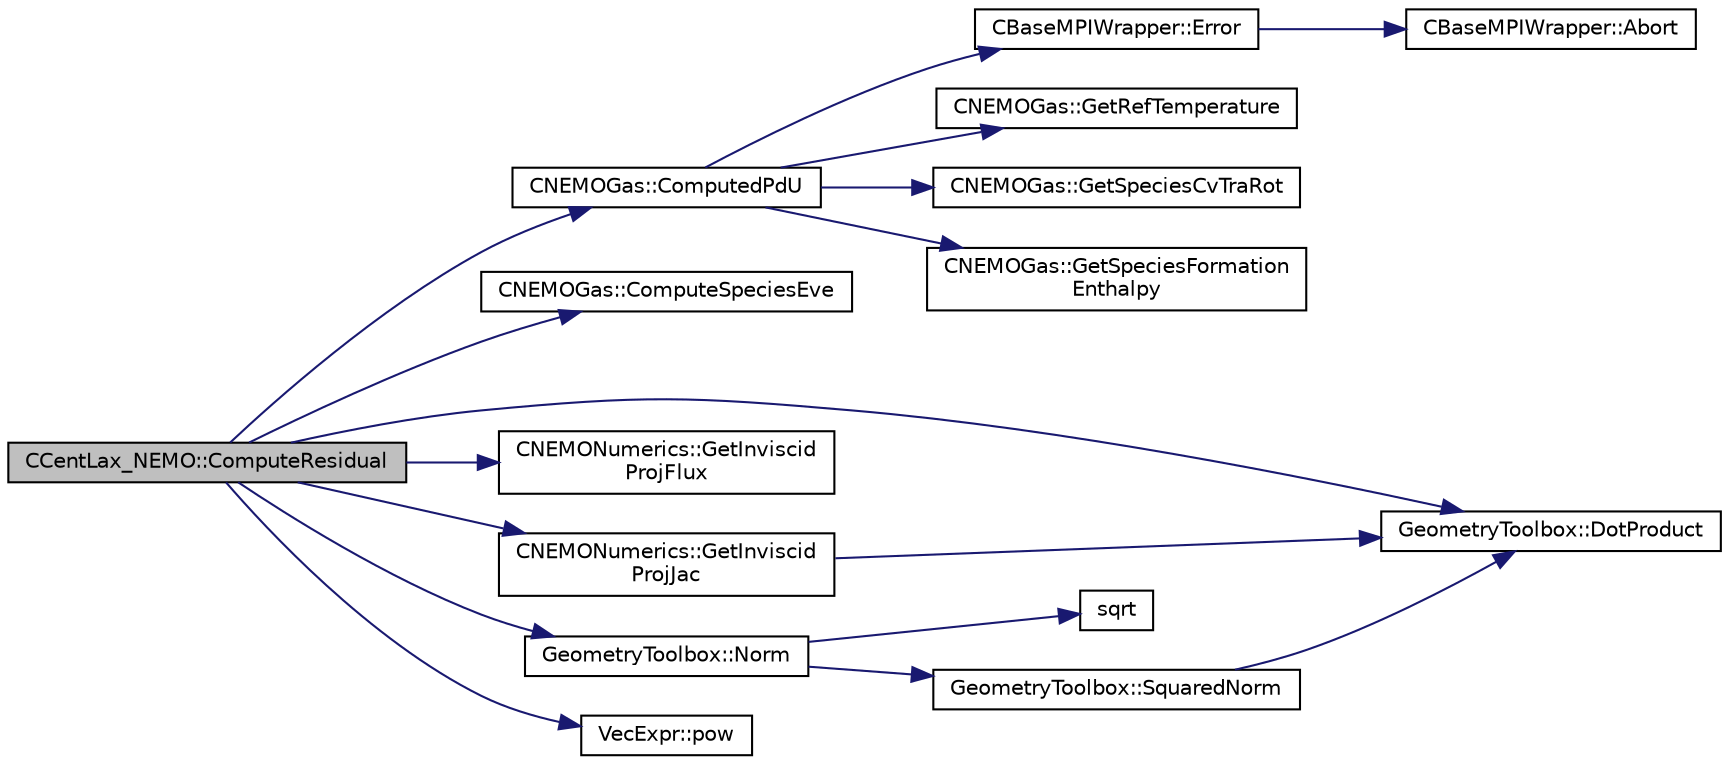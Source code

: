 digraph "CCentLax_NEMO::ComputeResidual"
{
 // LATEX_PDF_SIZE
  edge [fontname="Helvetica",fontsize="10",labelfontname="Helvetica",labelfontsize="10"];
  node [fontname="Helvetica",fontsize="10",shape=record];
  rankdir="LR";
  Node1 [label="CCentLax_NEMO::ComputeResidual",height=0.2,width=0.4,color="black", fillcolor="grey75", style="filled", fontcolor="black",tooltip="Compute the flow residual using a Lax method."];
  Node1 -> Node2 [color="midnightblue",fontsize="10",style="solid",fontname="Helvetica"];
  Node2 [label="CNEMOGas::ComputedPdU",height=0.2,width=0.4,color="black", fillcolor="white", style="filled",URL="$classCNEMOGas.html#a424da7362e12de29fcebf761cb8eabaa",tooltip="Compute derivative of pressure w.r.t. conservative variables."];
  Node2 -> Node3 [color="midnightblue",fontsize="10",style="solid",fontname="Helvetica"];
  Node3 [label="CBaseMPIWrapper::Error",height=0.2,width=0.4,color="black", fillcolor="white", style="filled",URL="$classCBaseMPIWrapper.html#a04457c47629bda56704e6a8804833eeb",tooltip=" "];
  Node3 -> Node4 [color="midnightblue",fontsize="10",style="solid",fontname="Helvetica"];
  Node4 [label="CBaseMPIWrapper::Abort",height=0.2,width=0.4,color="black", fillcolor="white", style="filled",URL="$classCBaseMPIWrapper.html#af7297d861dca86b45cf561b6ab642e8f",tooltip=" "];
  Node2 -> Node5 [color="midnightblue",fontsize="10",style="solid",fontname="Helvetica"];
  Node5 [label="CNEMOGas::GetRefTemperature",height=0.2,width=0.4,color="black", fillcolor="white", style="filled",URL="$classCNEMOGas.html#a99fcf844d1e87f6883e1cfb363be74b3",tooltip="Get reference temperature."];
  Node2 -> Node6 [color="midnightblue",fontsize="10",style="solid",fontname="Helvetica"];
  Node6 [label="CNEMOGas::GetSpeciesCvTraRot",height=0.2,width=0.4,color="black", fillcolor="white", style="filled",URL="$classCNEMOGas.html#a67fbebd4d497989fb7d0ae3c1d242689",tooltip="Get species T-R specific heats at constant volume."];
  Node2 -> Node7 [color="midnightblue",fontsize="10",style="solid",fontname="Helvetica"];
  Node7 [label="CNEMOGas::GetSpeciesFormation\lEnthalpy",height=0.2,width=0.4,color="black", fillcolor="white", style="filled",URL="$classCNEMOGas.html#a21a832de3dae09a10308643423f9336e",tooltip="Get species formation enthalpy."];
  Node1 -> Node8 [color="midnightblue",fontsize="10",style="solid",fontname="Helvetica"];
  Node8 [label="CNEMOGas::ComputeSpeciesEve",height=0.2,width=0.4,color="black", fillcolor="white", style="filled",URL="$classCNEMOGas.html#aa1fcdfc3922e1e1779ba689736ab7db6",tooltip="Compute vector of species V-E energy."];
  Node1 -> Node9 [color="midnightblue",fontsize="10",style="solid",fontname="Helvetica"];
  Node9 [label="GeometryToolbox::DotProduct",height=0.2,width=0.4,color="black", fillcolor="white", style="filled",URL="$group__GeometryToolbox.html#ga7ec3e1e20fab73dbf0159fe38492cc89",tooltip=" "];
  Node1 -> Node10 [color="midnightblue",fontsize="10",style="solid",fontname="Helvetica"];
  Node10 [label="CNEMONumerics::GetInviscid\lProjFlux",height=0.2,width=0.4,color="black", fillcolor="white", style="filled",URL="$classCNEMONumerics.html#a00c3520411501dad471994224495c593",tooltip="Compute the projected inviscid flux vector."];
  Node1 -> Node11 [color="midnightblue",fontsize="10",style="solid",fontname="Helvetica"];
  Node11 [label="CNEMONumerics::GetInviscid\lProjJac",height=0.2,width=0.4,color="black", fillcolor="white", style="filled",URL="$classCNEMONumerics.html#aa830e825531e3cd516b45dfdad5567d8",tooltip="Compute the projection of the inviscid Jacobian matrices for the two-temperature model."];
  Node11 -> Node9 [color="midnightblue",fontsize="10",style="solid",fontname="Helvetica"];
  Node1 -> Node12 [color="midnightblue",fontsize="10",style="solid",fontname="Helvetica"];
  Node12 [label="GeometryToolbox::Norm",height=0.2,width=0.4,color="black", fillcolor="white", style="filled",URL="$group__GeometryToolbox.html#gad8b24e50333c9a8378f7abf18222f36a",tooltip=" "];
  Node12 -> Node13 [color="midnightblue",fontsize="10",style="solid",fontname="Helvetica"];
  Node13 [label="sqrt",height=0.2,width=0.4,color="black", fillcolor="white", style="filled",URL="$group__SIMD.html#ga54a1925ab40fb4249ea255072520de35",tooltip=" "];
  Node12 -> Node14 [color="midnightblue",fontsize="10",style="solid",fontname="Helvetica"];
  Node14 [label="GeometryToolbox::SquaredNorm",height=0.2,width=0.4,color="black", fillcolor="white", style="filled",URL="$group__GeometryToolbox.html#ga98c9b9314cc6352c9bba49b8cfb4b056",tooltip=" "];
  Node14 -> Node9 [color="midnightblue",fontsize="10",style="solid",fontname="Helvetica"];
  Node1 -> Node15 [color="midnightblue",fontsize="10",style="solid",fontname="Helvetica"];
  Node15 [label="VecExpr::pow",height=0.2,width=0.4,color="black", fillcolor="white", style="filled",URL="$group__VecExpr.html#ga7fb255e1f2a1773d3cc6ff7bee1aadd2",tooltip=" "];
}
